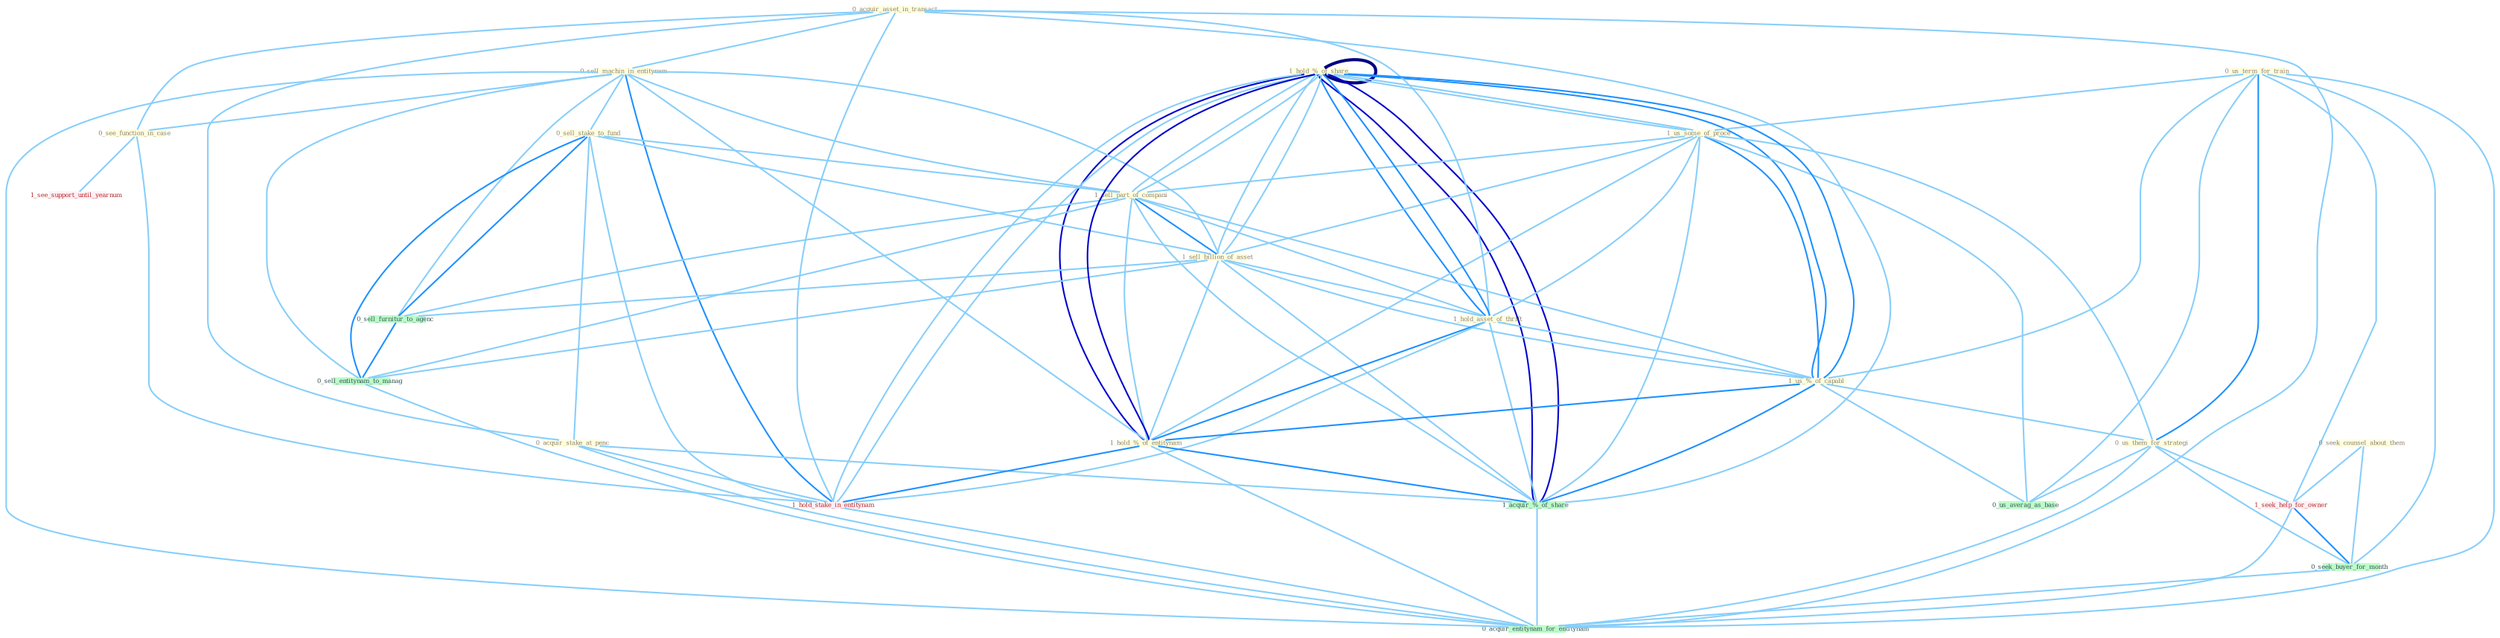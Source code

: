 Graph G{ 
    node
    [shape=polygon,style=filled,width=.5,height=.06,color="#BDFCC9",fixedsize=true,fontsize=4,
    fontcolor="#2f4f4f"];
    {node
    [color="#ffffe0", fontcolor="#8b7d6b"] "1_hold_%_of_share " "0_acquir_asset_in_transact " "0_sell_machin_in_entitynam " "0_us_term_for_train " "0_sell_stake_to_fund " "0_acquir_stake_at_penc " "1_us_some_of_proce " "1_sell_part_of_compani " "0_seek_counsel_about_them " "1_sell_billion_of_asset " "1_hold_asset_of_thrift " "1_us_%_of_capabl " "0_us_them_for_strategi " "0_see_function_in_case " "1_hold_%_of_entitynam "}
{node [color="#fff0f5", fontcolor="#b22222"] "1_hold_stake_in_entitynam " "1_seek_help_for_owner " "1_see_support_until_yearnum "}
edge [color="#B0E2FF"];

	"1_hold_%_of_share " -- "1_us_some_of_proce " [w="1", color="#87cefa" ];
	"1_hold_%_of_share " -- "1_sell_part_of_compani " [w="1", color="#87cefa" ];
	"1_hold_%_of_share " -- "1_sell_billion_of_asset " [w="1", color="#87cefa" ];
	"1_hold_%_of_share " -- "1_hold_asset_of_thrift " [w="2", color="#1e90ff" , len=0.8];
	"1_hold_%_of_share " -- "1_us_%_of_capabl " [w="2", color="#1e90ff" , len=0.8];
	"1_hold_%_of_share " -- "1_hold_%_of_entitynam " [w="3", color="#0000cd" , len=0.6];
	"1_hold_%_of_share " -- "1_hold_%_of_share " [w="4", style=bold, color="#000080", len=0.4];
	"1_hold_%_of_share " -- "1_hold_stake_in_entitynam " [w="1", color="#87cefa" ];
	"1_hold_%_of_share " -- "1_acquir_%_of_share " [w="3", color="#0000cd" , len=0.6];
	"0_acquir_asset_in_transact " -- "0_sell_machin_in_entitynam " [w="1", color="#87cefa" ];
	"0_acquir_asset_in_transact " -- "0_acquir_stake_at_penc " [w="1", color="#87cefa" ];
	"0_acquir_asset_in_transact " -- "1_hold_asset_of_thrift " [w="1", color="#87cefa" ];
	"0_acquir_asset_in_transact " -- "0_see_function_in_case " [w="1", color="#87cefa" ];
	"0_acquir_asset_in_transact " -- "1_hold_stake_in_entitynam " [w="1", color="#87cefa" ];
	"0_acquir_asset_in_transact " -- "1_acquir_%_of_share " [w="1", color="#87cefa" ];
	"0_acquir_asset_in_transact " -- "0_acquir_entitynam_for_entitynam " [w="1", color="#87cefa" ];
	"0_sell_machin_in_entitynam " -- "0_sell_stake_to_fund " [w="1", color="#87cefa" ];
	"0_sell_machin_in_entitynam " -- "1_sell_part_of_compani " [w="1", color="#87cefa" ];
	"0_sell_machin_in_entitynam " -- "1_sell_billion_of_asset " [w="1", color="#87cefa" ];
	"0_sell_machin_in_entitynam " -- "0_see_function_in_case " [w="1", color="#87cefa" ];
	"0_sell_machin_in_entitynam " -- "1_hold_%_of_entitynam " [w="1", color="#87cefa" ];
	"0_sell_machin_in_entitynam " -- "1_hold_stake_in_entitynam " [w="2", color="#1e90ff" , len=0.8];
	"0_sell_machin_in_entitynam " -- "0_sell_furnitur_to_agenc " [w="1", color="#87cefa" ];
	"0_sell_machin_in_entitynam " -- "0_sell_entitynam_to_manag " [w="1", color="#87cefa" ];
	"0_sell_machin_in_entitynam " -- "0_acquir_entitynam_for_entitynam " [w="1", color="#87cefa" ];
	"0_us_term_for_train " -- "1_us_some_of_proce " [w="1", color="#87cefa" ];
	"0_us_term_for_train " -- "1_us_%_of_capabl " [w="1", color="#87cefa" ];
	"0_us_term_for_train " -- "0_us_them_for_strategi " [w="2", color="#1e90ff" , len=0.8];
	"0_us_term_for_train " -- "1_seek_help_for_owner " [w="1", color="#87cefa" ];
	"0_us_term_for_train " -- "0_seek_buyer_for_month " [w="1", color="#87cefa" ];
	"0_us_term_for_train " -- "0_us_averag_as_base " [w="1", color="#87cefa" ];
	"0_us_term_for_train " -- "0_acquir_entitynam_for_entitynam " [w="1", color="#87cefa" ];
	"0_sell_stake_to_fund " -- "0_acquir_stake_at_penc " [w="1", color="#87cefa" ];
	"0_sell_stake_to_fund " -- "1_sell_part_of_compani " [w="1", color="#87cefa" ];
	"0_sell_stake_to_fund " -- "1_sell_billion_of_asset " [w="1", color="#87cefa" ];
	"0_sell_stake_to_fund " -- "1_hold_stake_in_entitynam " [w="1", color="#87cefa" ];
	"0_sell_stake_to_fund " -- "0_sell_furnitur_to_agenc " [w="2", color="#1e90ff" , len=0.8];
	"0_sell_stake_to_fund " -- "0_sell_entitynam_to_manag " [w="2", color="#1e90ff" , len=0.8];
	"0_acquir_stake_at_penc " -- "1_hold_stake_in_entitynam " [w="1", color="#87cefa" ];
	"0_acquir_stake_at_penc " -- "1_acquir_%_of_share " [w="1", color="#87cefa" ];
	"0_acquir_stake_at_penc " -- "0_acquir_entitynam_for_entitynam " [w="1", color="#87cefa" ];
	"1_us_some_of_proce " -- "1_sell_part_of_compani " [w="1", color="#87cefa" ];
	"1_us_some_of_proce " -- "1_sell_billion_of_asset " [w="1", color="#87cefa" ];
	"1_us_some_of_proce " -- "1_hold_asset_of_thrift " [w="1", color="#87cefa" ];
	"1_us_some_of_proce " -- "1_us_%_of_capabl " [w="2", color="#1e90ff" , len=0.8];
	"1_us_some_of_proce " -- "0_us_them_for_strategi " [w="1", color="#87cefa" ];
	"1_us_some_of_proce " -- "1_hold_%_of_entitynam " [w="1", color="#87cefa" ];
	"1_us_some_of_proce " -- "1_hold_%_of_share " [w="1", color="#87cefa" ];
	"1_us_some_of_proce " -- "1_acquir_%_of_share " [w="1", color="#87cefa" ];
	"1_us_some_of_proce " -- "0_us_averag_as_base " [w="1", color="#87cefa" ];
	"1_sell_part_of_compani " -- "1_sell_billion_of_asset " [w="2", color="#1e90ff" , len=0.8];
	"1_sell_part_of_compani " -- "1_hold_asset_of_thrift " [w="1", color="#87cefa" ];
	"1_sell_part_of_compani " -- "1_us_%_of_capabl " [w="1", color="#87cefa" ];
	"1_sell_part_of_compani " -- "1_hold_%_of_entitynam " [w="1", color="#87cefa" ];
	"1_sell_part_of_compani " -- "1_hold_%_of_share " [w="1", color="#87cefa" ];
	"1_sell_part_of_compani " -- "1_acquir_%_of_share " [w="1", color="#87cefa" ];
	"1_sell_part_of_compani " -- "0_sell_furnitur_to_agenc " [w="1", color="#87cefa" ];
	"1_sell_part_of_compani " -- "0_sell_entitynam_to_manag " [w="1", color="#87cefa" ];
	"0_seek_counsel_about_them " -- "1_seek_help_for_owner " [w="1", color="#87cefa" ];
	"0_seek_counsel_about_them " -- "0_seek_buyer_for_month " [w="1", color="#87cefa" ];
	"1_sell_billion_of_asset " -- "1_hold_asset_of_thrift " [w="1", color="#87cefa" ];
	"1_sell_billion_of_asset " -- "1_us_%_of_capabl " [w="1", color="#87cefa" ];
	"1_sell_billion_of_asset " -- "1_hold_%_of_entitynam " [w="1", color="#87cefa" ];
	"1_sell_billion_of_asset " -- "1_hold_%_of_share " [w="1", color="#87cefa" ];
	"1_sell_billion_of_asset " -- "1_acquir_%_of_share " [w="1", color="#87cefa" ];
	"1_sell_billion_of_asset " -- "0_sell_furnitur_to_agenc " [w="1", color="#87cefa" ];
	"1_sell_billion_of_asset " -- "0_sell_entitynam_to_manag " [w="1", color="#87cefa" ];
	"1_hold_asset_of_thrift " -- "1_us_%_of_capabl " [w="1", color="#87cefa" ];
	"1_hold_asset_of_thrift " -- "1_hold_%_of_entitynam " [w="2", color="#1e90ff" , len=0.8];
	"1_hold_asset_of_thrift " -- "1_hold_%_of_share " [w="2", color="#1e90ff" , len=0.8];
	"1_hold_asset_of_thrift " -- "1_hold_stake_in_entitynam " [w="1", color="#87cefa" ];
	"1_hold_asset_of_thrift " -- "1_acquir_%_of_share " [w="1", color="#87cefa" ];
	"1_us_%_of_capabl " -- "0_us_them_for_strategi " [w="1", color="#87cefa" ];
	"1_us_%_of_capabl " -- "1_hold_%_of_entitynam " [w="2", color="#1e90ff" , len=0.8];
	"1_us_%_of_capabl " -- "1_hold_%_of_share " [w="2", color="#1e90ff" , len=0.8];
	"1_us_%_of_capabl " -- "1_acquir_%_of_share " [w="2", color="#1e90ff" , len=0.8];
	"1_us_%_of_capabl " -- "0_us_averag_as_base " [w="1", color="#87cefa" ];
	"0_us_them_for_strategi " -- "1_seek_help_for_owner " [w="1", color="#87cefa" ];
	"0_us_them_for_strategi " -- "0_seek_buyer_for_month " [w="1", color="#87cefa" ];
	"0_us_them_for_strategi " -- "0_us_averag_as_base " [w="1", color="#87cefa" ];
	"0_us_them_for_strategi " -- "0_acquir_entitynam_for_entitynam " [w="1", color="#87cefa" ];
	"0_see_function_in_case " -- "1_hold_stake_in_entitynam " [w="1", color="#87cefa" ];
	"0_see_function_in_case " -- "1_see_support_until_yearnum " [w="1", color="#87cefa" ];
	"1_hold_%_of_entitynam " -- "1_hold_%_of_share " [w="3", color="#0000cd" , len=0.6];
	"1_hold_%_of_entitynam " -- "1_hold_stake_in_entitynam " [w="2", color="#1e90ff" , len=0.8];
	"1_hold_%_of_entitynam " -- "1_acquir_%_of_share " [w="2", color="#1e90ff" , len=0.8];
	"1_hold_%_of_entitynam " -- "0_acquir_entitynam_for_entitynam " [w="1", color="#87cefa" ];
	"1_hold_%_of_share " -- "1_hold_stake_in_entitynam " [w="1", color="#87cefa" ];
	"1_hold_%_of_share " -- "1_acquir_%_of_share " [w="3", color="#0000cd" , len=0.6];
	"1_hold_stake_in_entitynam " -- "0_acquir_entitynam_for_entitynam " [w="1", color="#87cefa" ];
	"1_seek_help_for_owner " -- "0_seek_buyer_for_month " [w="2", color="#1e90ff" , len=0.8];
	"1_seek_help_for_owner " -- "0_acquir_entitynam_for_entitynam " [w="1", color="#87cefa" ];
	"0_seek_buyer_for_month " -- "0_acquir_entitynam_for_entitynam " [w="1", color="#87cefa" ];
	"1_acquir_%_of_share " -- "0_acquir_entitynam_for_entitynam " [w="1", color="#87cefa" ];
	"0_sell_furnitur_to_agenc " -- "0_sell_entitynam_to_manag " [w="2", color="#1e90ff" , len=0.8];
	"0_sell_entitynam_to_manag " -- "0_acquir_entitynam_for_entitynam " [w="1", color="#87cefa" ];
}